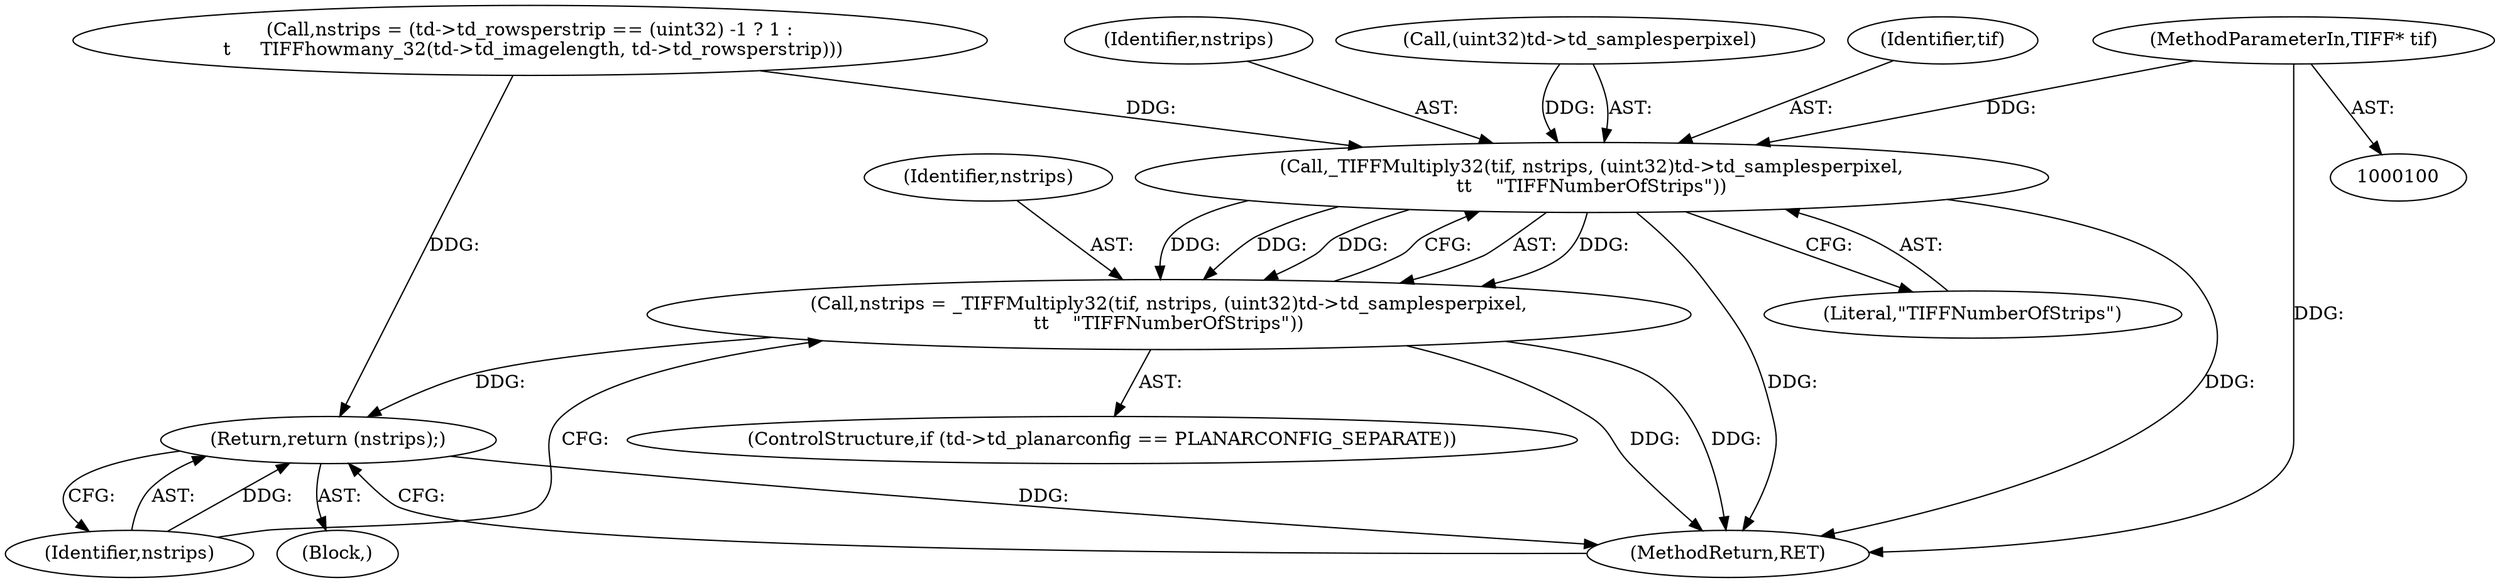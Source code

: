 digraph "0_libtiff_9a72a69e035ee70ff5c41541c8c61cd97990d018_0@pointer" {
"1000101" [label="(MethodParameterIn,TIFF* tif)"];
"1000138" [label="(Call,_TIFFMultiply32(tif, nstrips, (uint32)td->td_samplesperpixel,\n\t\t    \"TIFFNumberOfStrips\"))"];
"1000136" [label="(Call,nstrips = _TIFFMultiply32(tif, nstrips, (uint32)td->td_samplesperpixel,\n\t\t    \"TIFFNumberOfStrips\"))"];
"1000147" [label="(Return,return (nstrips);)"];
"1000141" [label="(Call,(uint32)td->td_samplesperpixel)"];
"1000148" [label="(Identifier,nstrips)"];
"1000149" [label="(MethodReturn,RET)"];
"1000136" [label="(Call,nstrips = _TIFFMultiply32(tif, nstrips, (uint32)td->td_samplesperpixel,\n\t\t    \"TIFFNumberOfStrips\"))"];
"1000101" [label="(MethodParameterIn,TIFF* tif)"];
"1000130" [label="(ControlStructure,if (td->td_planarconfig == PLANARCONFIG_SEPARATE))"];
"1000102" [label="(Block,)"];
"1000137" [label="(Identifier,nstrips)"];
"1000146" [label="(Literal,\"TIFFNumberOfStrips\")"];
"1000138" [label="(Call,_TIFFMultiply32(tif, nstrips, (uint32)td->td_samplesperpixel,\n\t\t    \"TIFFNumberOfStrips\"))"];
"1000140" [label="(Identifier,nstrips)"];
"1000111" [label="(Call,nstrips = (td->td_rowsperstrip == (uint32) -1 ? 1 :\n \t     TIFFhowmany_32(td->td_imagelength, td->td_rowsperstrip)))"];
"1000139" [label="(Identifier,tif)"];
"1000147" [label="(Return,return (nstrips);)"];
"1000101" -> "1000100"  [label="AST: "];
"1000101" -> "1000149"  [label="DDG: "];
"1000101" -> "1000138"  [label="DDG: "];
"1000138" -> "1000136"  [label="AST: "];
"1000138" -> "1000146"  [label="CFG: "];
"1000139" -> "1000138"  [label="AST: "];
"1000140" -> "1000138"  [label="AST: "];
"1000141" -> "1000138"  [label="AST: "];
"1000146" -> "1000138"  [label="AST: "];
"1000136" -> "1000138"  [label="CFG: "];
"1000138" -> "1000149"  [label="DDG: "];
"1000138" -> "1000149"  [label="DDG: "];
"1000138" -> "1000136"  [label="DDG: "];
"1000138" -> "1000136"  [label="DDG: "];
"1000138" -> "1000136"  [label="DDG: "];
"1000138" -> "1000136"  [label="DDG: "];
"1000111" -> "1000138"  [label="DDG: "];
"1000141" -> "1000138"  [label="DDG: "];
"1000136" -> "1000130"  [label="AST: "];
"1000137" -> "1000136"  [label="AST: "];
"1000148" -> "1000136"  [label="CFG: "];
"1000136" -> "1000149"  [label="DDG: "];
"1000136" -> "1000149"  [label="DDG: "];
"1000136" -> "1000147"  [label="DDG: "];
"1000147" -> "1000102"  [label="AST: "];
"1000147" -> "1000148"  [label="CFG: "];
"1000148" -> "1000147"  [label="AST: "];
"1000149" -> "1000147"  [label="CFG: "];
"1000147" -> "1000149"  [label="DDG: "];
"1000148" -> "1000147"  [label="DDG: "];
"1000111" -> "1000147"  [label="DDG: "];
}
